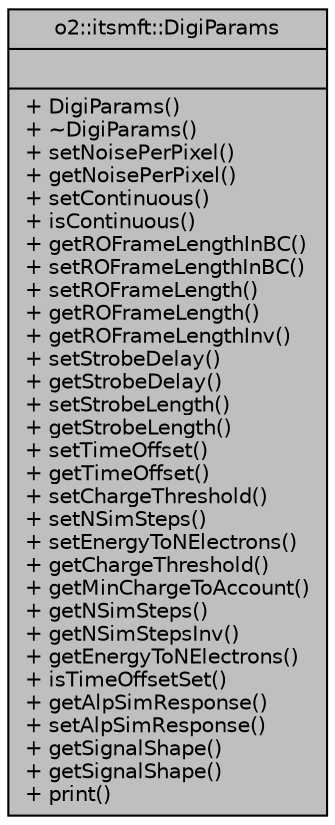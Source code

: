 digraph "o2::itsmft::DigiParams"
{
 // INTERACTIVE_SVG=YES
  bgcolor="transparent";
  edge [fontname="Helvetica",fontsize="10",labelfontname="Helvetica",labelfontsize="10"];
  node [fontname="Helvetica",fontsize="10",shape=record];
  Node1 [label="{o2::itsmft::DigiParams\n||+ DigiParams()\l+ ~DigiParams()\l+ setNoisePerPixel()\l+ getNoisePerPixel()\l+ setContinuous()\l+ isContinuous()\l+ getROFrameLengthInBC()\l+ setROFrameLengthInBC()\l+ setROFrameLength()\l+ getROFrameLength()\l+ getROFrameLengthInv()\l+ setStrobeDelay()\l+ getStrobeDelay()\l+ setStrobeLength()\l+ getStrobeLength()\l+ setTimeOffset()\l+ getTimeOffset()\l+ setChargeThreshold()\l+ setNSimSteps()\l+ setEnergyToNElectrons()\l+ getChargeThreshold()\l+ getMinChargeToAccount()\l+ getNSimSteps()\l+ getNSimStepsInv()\l+ getEnergyToNElectrons()\l+ isTimeOffsetSet()\l+ getAlpSimResponse()\l+ setAlpSimResponse()\l+ getSignalShape()\l+ getSignalShape()\l+ print()\l}",height=0.2,width=0.4,color="black", fillcolor="grey75", style="filled", fontcolor="black"];
}
